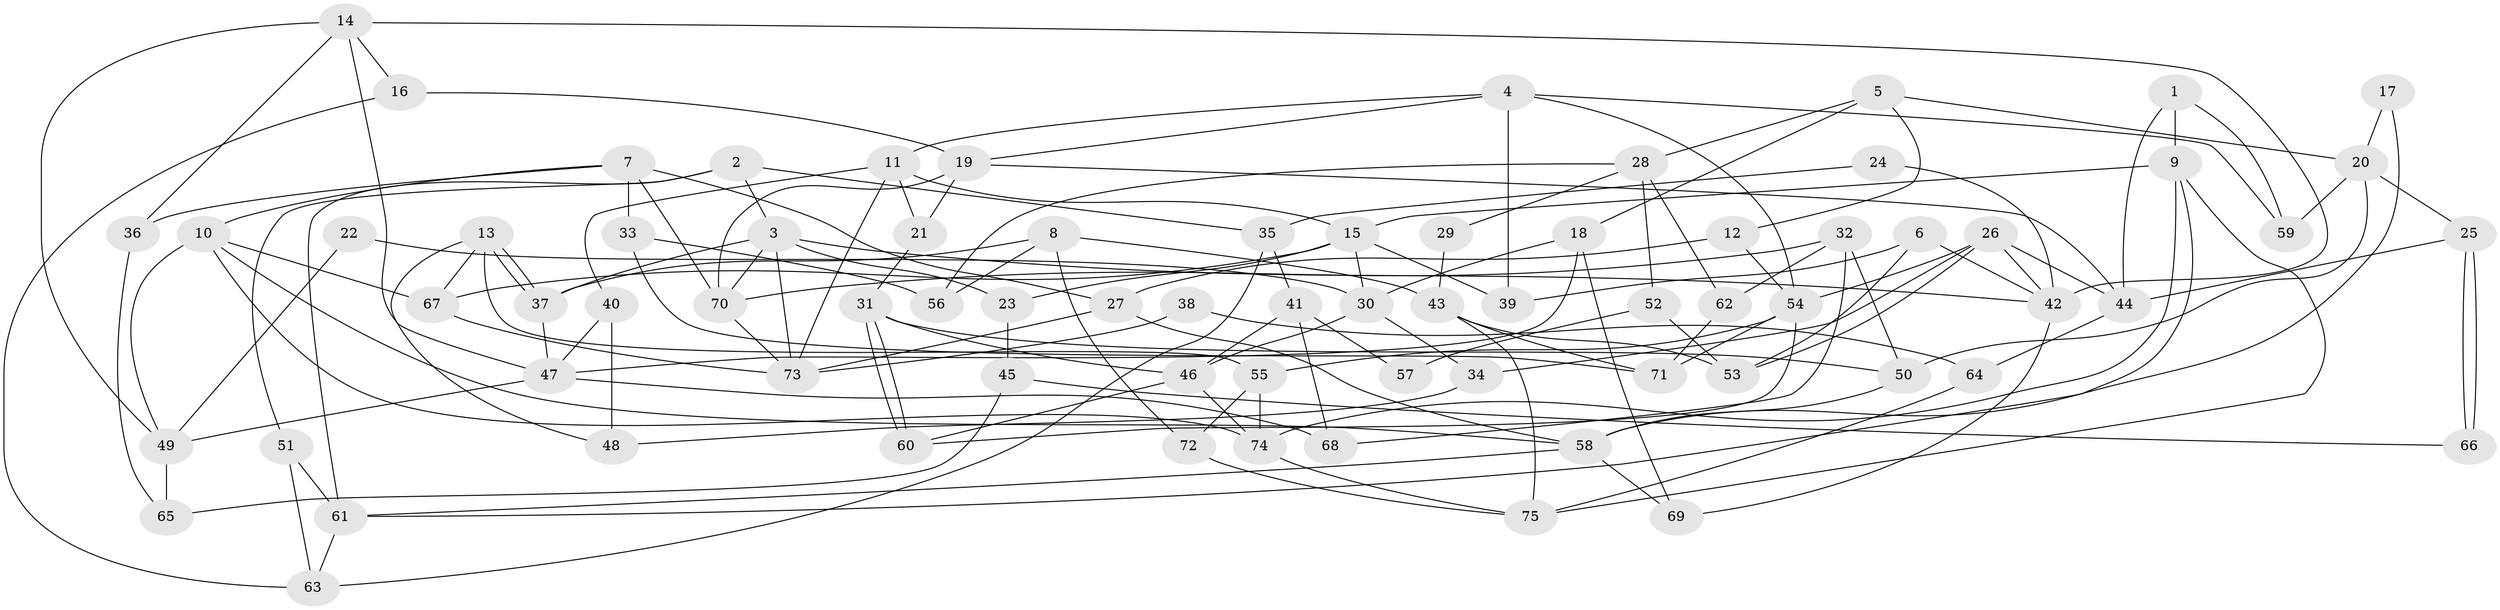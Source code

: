 // Generated by graph-tools (version 1.1) at 2025/26/03/09/25 03:26:19]
// undirected, 75 vertices, 150 edges
graph export_dot {
graph [start="1"]
  node [color=gray90,style=filled];
  1;
  2;
  3;
  4;
  5;
  6;
  7;
  8;
  9;
  10;
  11;
  12;
  13;
  14;
  15;
  16;
  17;
  18;
  19;
  20;
  21;
  22;
  23;
  24;
  25;
  26;
  27;
  28;
  29;
  30;
  31;
  32;
  33;
  34;
  35;
  36;
  37;
  38;
  39;
  40;
  41;
  42;
  43;
  44;
  45;
  46;
  47;
  48;
  49;
  50;
  51;
  52;
  53;
  54;
  55;
  56;
  57;
  58;
  59;
  60;
  61;
  62;
  63;
  64;
  65;
  66;
  67;
  68;
  69;
  70;
  71;
  72;
  73;
  74;
  75;
  1 -- 9;
  1 -- 44;
  1 -- 59;
  2 -- 3;
  2 -- 61;
  2 -- 35;
  2 -- 51;
  3 -- 70;
  3 -- 73;
  3 -- 23;
  3 -- 37;
  3 -- 42;
  4 -- 19;
  4 -- 11;
  4 -- 39;
  4 -- 54;
  4 -- 59;
  5 -- 18;
  5 -- 20;
  5 -- 12;
  5 -- 28;
  6 -- 42;
  6 -- 53;
  6 -- 39;
  7 -- 10;
  7 -- 27;
  7 -- 33;
  7 -- 36;
  7 -- 70;
  8 -- 37;
  8 -- 72;
  8 -- 43;
  8 -- 56;
  9 -- 74;
  9 -- 61;
  9 -- 15;
  9 -- 75;
  10 -- 74;
  10 -- 67;
  10 -- 49;
  10 -- 58;
  11 -- 15;
  11 -- 73;
  11 -- 21;
  11 -- 40;
  12 -- 54;
  12 -- 27;
  13 -- 55;
  13 -- 37;
  13 -- 37;
  13 -- 48;
  13 -- 67;
  14 -- 49;
  14 -- 42;
  14 -- 16;
  14 -- 36;
  14 -- 47;
  15 -- 39;
  15 -- 23;
  15 -- 30;
  15 -- 67;
  16 -- 63;
  16 -- 19;
  17 -- 58;
  17 -- 20;
  18 -- 47;
  18 -- 69;
  18 -- 30;
  19 -- 70;
  19 -- 21;
  19 -- 44;
  20 -- 59;
  20 -- 25;
  20 -- 50;
  21 -- 31;
  22 -- 49;
  22 -- 30;
  23 -- 45;
  24 -- 35;
  24 -- 42;
  25 -- 44;
  25 -- 66;
  25 -- 66;
  26 -- 34;
  26 -- 54;
  26 -- 42;
  26 -- 44;
  26 -- 53;
  27 -- 58;
  27 -- 73;
  28 -- 62;
  28 -- 29;
  28 -- 52;
  28 -- 56;
  29 -- 43;
  30 -- 34;
  30 -- 46;
  31 -- 60;
  31 -- 60;
  31 -- 46;
  31 -- 50;
  32 -- 70;
  32 -- 50;
  32 -- 62;
  32 -- 68;
  33 -- 56;
  33 -- 71;
  34 -- 48;
  35 -- 41;
  35 -- 63;
  36 -- 65;
  37 -- 47;
  38 -- 64;
  38 -- 73;
  40 -- 47;
  40 -- 48;
  41 -- 68;
  41 -- 46;
  41 -- 57;
  42 -- 69;
  43 -- 71;
  43 -- 53;
  43 -- 75;
  44 -- 64;
  45 -- 65;
  45 -- 66;
  46 -- 60;
  46 -- 74;
  47 -- 49;
  47 -- 68;
  49 -- 65;
  50 -- 58;
  51 -- 63;
  51 -- 61;
  52 -- 53;
  52 -- 57;
  54 -- 60;
  54 -- 55;
  54 -- 71;
  55 -- 74;
  55 -- 72;
  58 -- 61;
  58 -- 69;
  61 -- 63;
  62 -- 71;
  64 -- 75;
  67 -- 73;
  70 -- 73;
  72 -- 75;
  74 -- 75;
}
